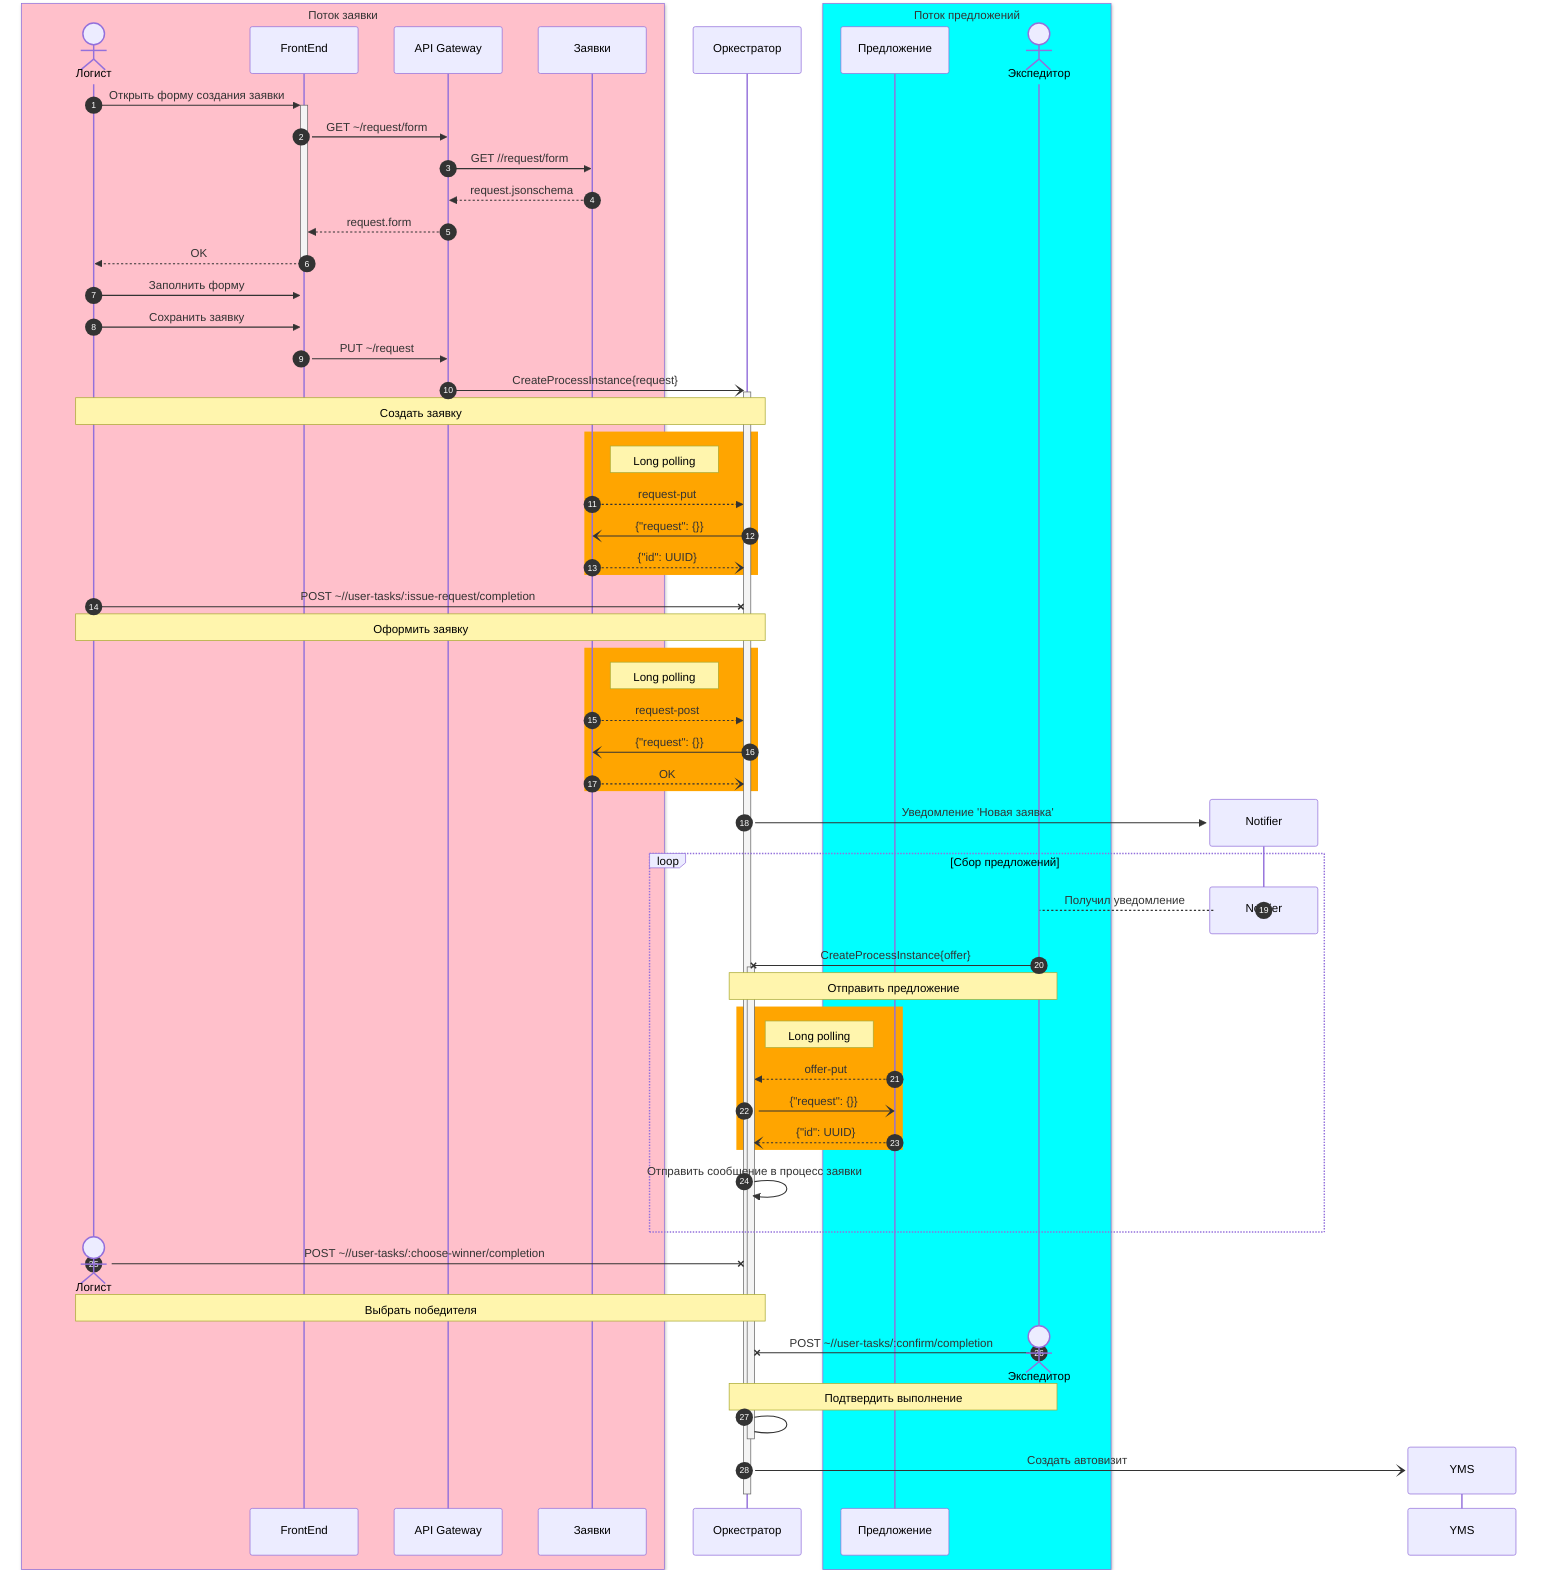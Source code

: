 sequenceDiagram
    autonumber
    box Pink Поток заявки
    actor router as Логист
    participant web as FrontEnd
    participant gateway as API Gateway
    participant request as Заявки
    end

    participant bpm as Оркестратор

    router->>+web: Открыть форму создания заявки
    web->>gateway: GET ~/request/form
    gateway->>request: GET //request/form
    request-->>gateway: request.jsonschema
    gateway-->>web: request.form
    web-->>-router: OK


    router->>+web: Заполнить форму
    router->>web: Сохранить заявку
    %% destroy web
    web->>gateway: PUT ~/request
    %% destroy gateway
    gateway-)+bpm: CreateProcessInstance{request}
    note over router,bpm: Создать заявку

    rect Orange
    note right of request: Long polling
    request-->>bpm: request-put
    bpm-)request: {"request": {}}
    request--)bpm: {"id": UUID}
    end

    router -x bpm: POST ~//user-tasks/:issue-request/completion
    note over router,bpm: Оформить заявку

    rect Orange
    note right of request: Long polling
    request-->>bpm: request-post
    bpm-)request: {"request": {}}
    request--)bpm: OK
    end

    box Cyan Поток предложений
    participant offer as Предложение
    actor dispatcher as Экспедитор
    end

    create participant notifier as Notifier
    bpm->>notifier: Уведомление 'Новая заявка'


    loop Сбор предложений
    destroy notifier
    notifier --> dispatcher: Получил уведомление
    dispatcher -x+ bpm: CreateProcessInstance{offer}
    note over dispatcher,bpm: Отправить предложение

    rect Orange
    note right of bpm: Long polling
    offer-->>bpm: offer-put
    bpm-)offer: {"request": {}}
    offer--)bpm: {"id": UUID}
    end

    bpm->>bpm: Отправить сообщение в процесс заявки
    end
    destroy router
    router -x bpm: POST ~//user-tasks/:choose-winner/completion
    note over router,bpm: Выбрать победителя

    destroy dispatcher
    dispatcher -x bpm: POST ~//user-tasks/:confirm/completion
    note over dispatcher,bpm: Подтвердить выполнение

    bpm ->- bpm:

    create participant YMS
    bpm-)-YMS: Создать автовизит